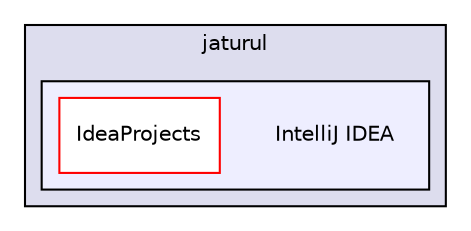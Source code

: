 digraph "/home/jaturul/IntelliJ IDEA" {
  compound=true
  node [ fontsize="10", fontname="Helvetica"];
  edge [ labelfontsize="10", labelfontname="Helvetica"];
  subgraph clusterdir_a7830eedeb8e85f72ee21fa76ff49da0 {
    graph [ bgcolor="#ddddee", pencolor="black", label="jaturul" fontname="Helvetica", fontsize="10", URL="dir_a7830eedeb8e85f72ee21fa76ff49da0.html"]
  subgraph clusterdir_652cfc51abf8b6cbe15b6a78591b2301 {
    graph [ bgcolor="#eeeeff", pencolor="black", label="" URL="dir_652cfc51abf8b6cbe15b6a78591b2301.html"];
    dir_652cfc51abf8b6cbe15b6a78591b2301 [shape=plaintext label="IntelliJ IDEA"];
    dir_0170ef9a6515bfa7b79f289b0ebd1a48 [shape=box label="IdeaProjects" color="red" fillcolor="white" style="filled" URL="dir_0170ef9a6515bfa7b79f289b0ebd1a48.html"];
  }
  }
}
